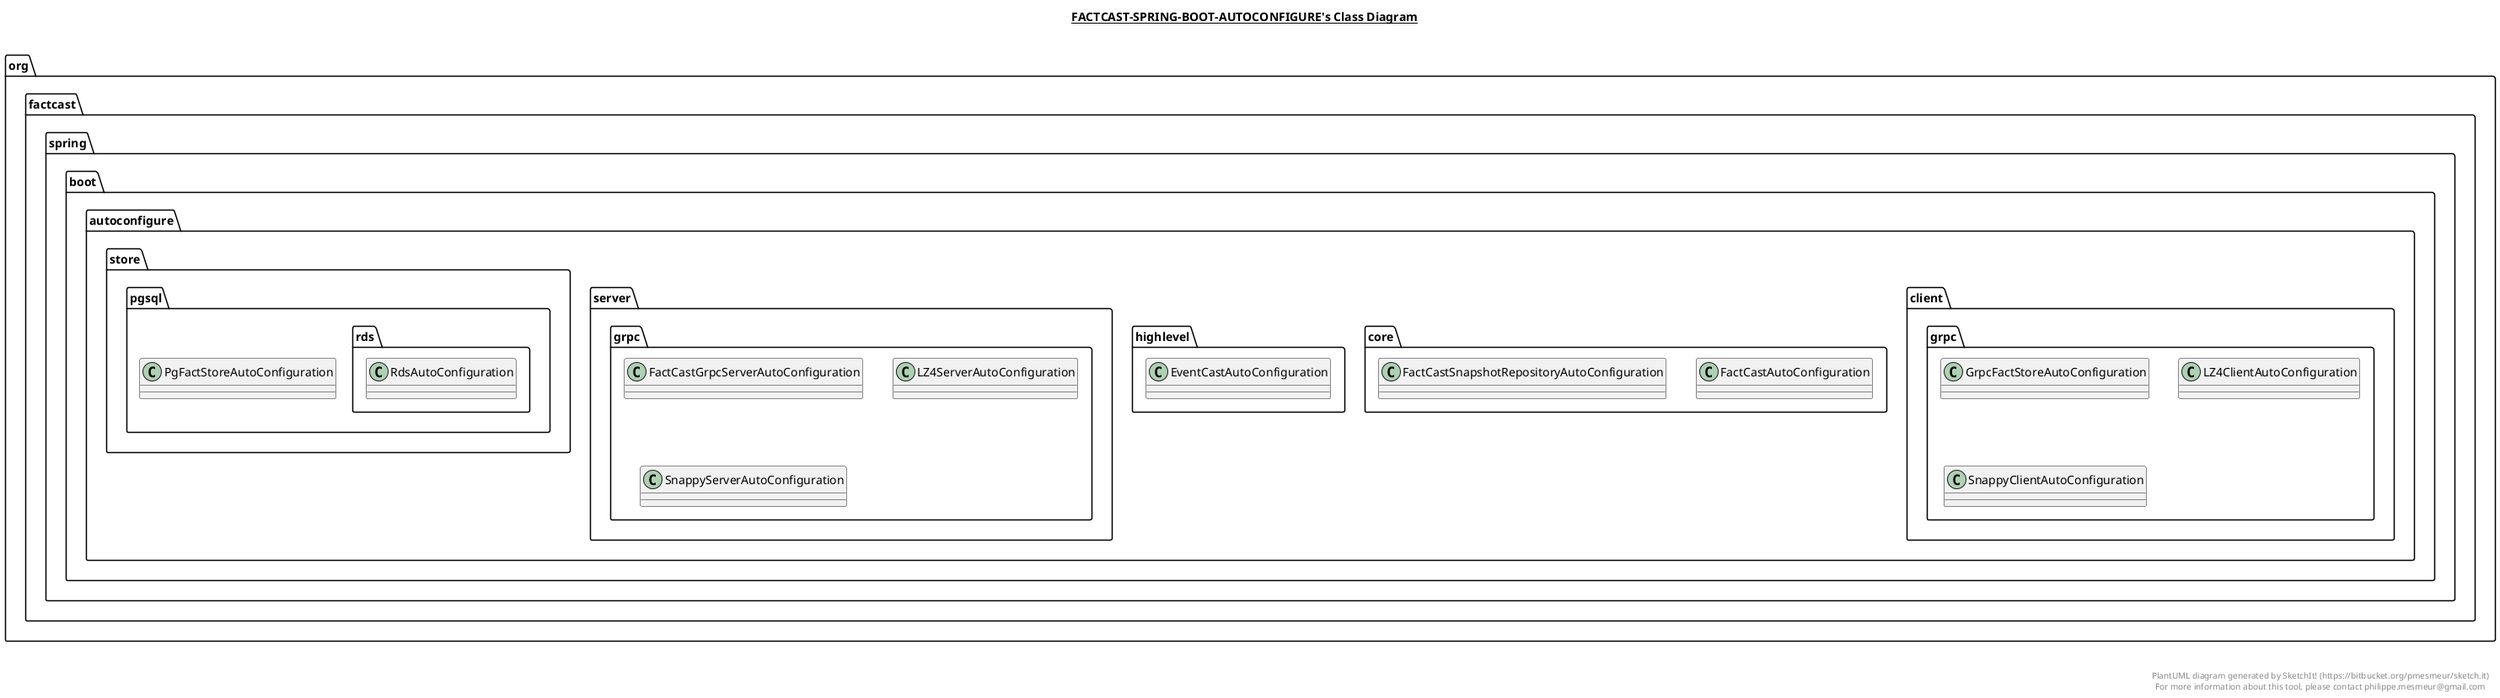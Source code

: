 @startuml

title __FACTCAST-SPRING-BOOT-AUTOCONFIGURE's Class Diagram__\n

  namespace org.factcast.spring.boot.autoconfigure.client.grpc {
    class org.factcast.spring.boot.autoconfigure.client.grpc.GrpcFactStoreAutoConfiguration {
    }
  }
  

  namespace org.factcast.spring.boot.autoconfigure.client.grpc {
    class org.factcast.spring.boot.autoconfigure.client.grpc.LZ4ClientAutoConfiguration {
    }
  }
  

  namespace org.factcast.spring.boot.autoconfigure.client.grpc {
    class org.factcast.spring.boot.autoconfigure.client.grpc.SnappyClientAutoConfiguration {
    }
  }
  

  namespace org.factcast.spring.boot.autoconfigure.core {
    class org.factcast.spring.boot.autoconfigure.core.FactCastAutoConfiguration {
    }
  }
  

  namespace org.factcast.spring.boot.autoconfigure.core {
    class org.factcast.spring.boot.autoconfigure.core.FactCastSnapshotRepositoryAutoConfiguration {
    }
  }
  

  namespace org.factcast.spring.boot.autoconfigure.highlevel {
    class org.factcast.spring.boot.autoconfigure.highlevel.EventCastAutoConfiguration {
    }
  }
  

  namespace org.factcast.spring.boot.autoconfigure.server.grpc {
    class org.factcast.spring.boot.autoconfigure.server.grpc.FactCastGrpcServerAutoConfiguration {
    }
  }
  

  namespace org.factcast.spring.boot.autoconfigure.server.grpc {
    class org.factcast.spring.boot.autoconfigure.server.grpc.LZ4ServerAutoConfiguration {
    }
  }
  

  namespace org.factcast.spring.boot.autoconfigure.server.grpc {
    class org.factcast.spring.boot.autoconfigure.server.grpc.SnappyServerAutoConfiguration {
    }
  }
  

  namespace org.factcast.spring.boot.autoconfigure.store.pgsql {
    class org.factcast.spring.boot.autoconfigure.store.pgsql.PgFactStoreAutoConfiguration {
    }
  }
  

  namespace org.factcast.spring.boot.autoconfigure.store.pgsql {
    namespace rds {
      class org.factcast.spring.boot.autoconfigure.store.pgsql.rds.RdsAutoConfiguration {
      }
    }
  }
  



right footer


PlantUML diagram generated by SketchIt! (https://bitbucket.org/pmesmeur/sketch.it)
For more information about this tool, please contact philippe.mesmeur@gmail.com
endfooter

@enduml

